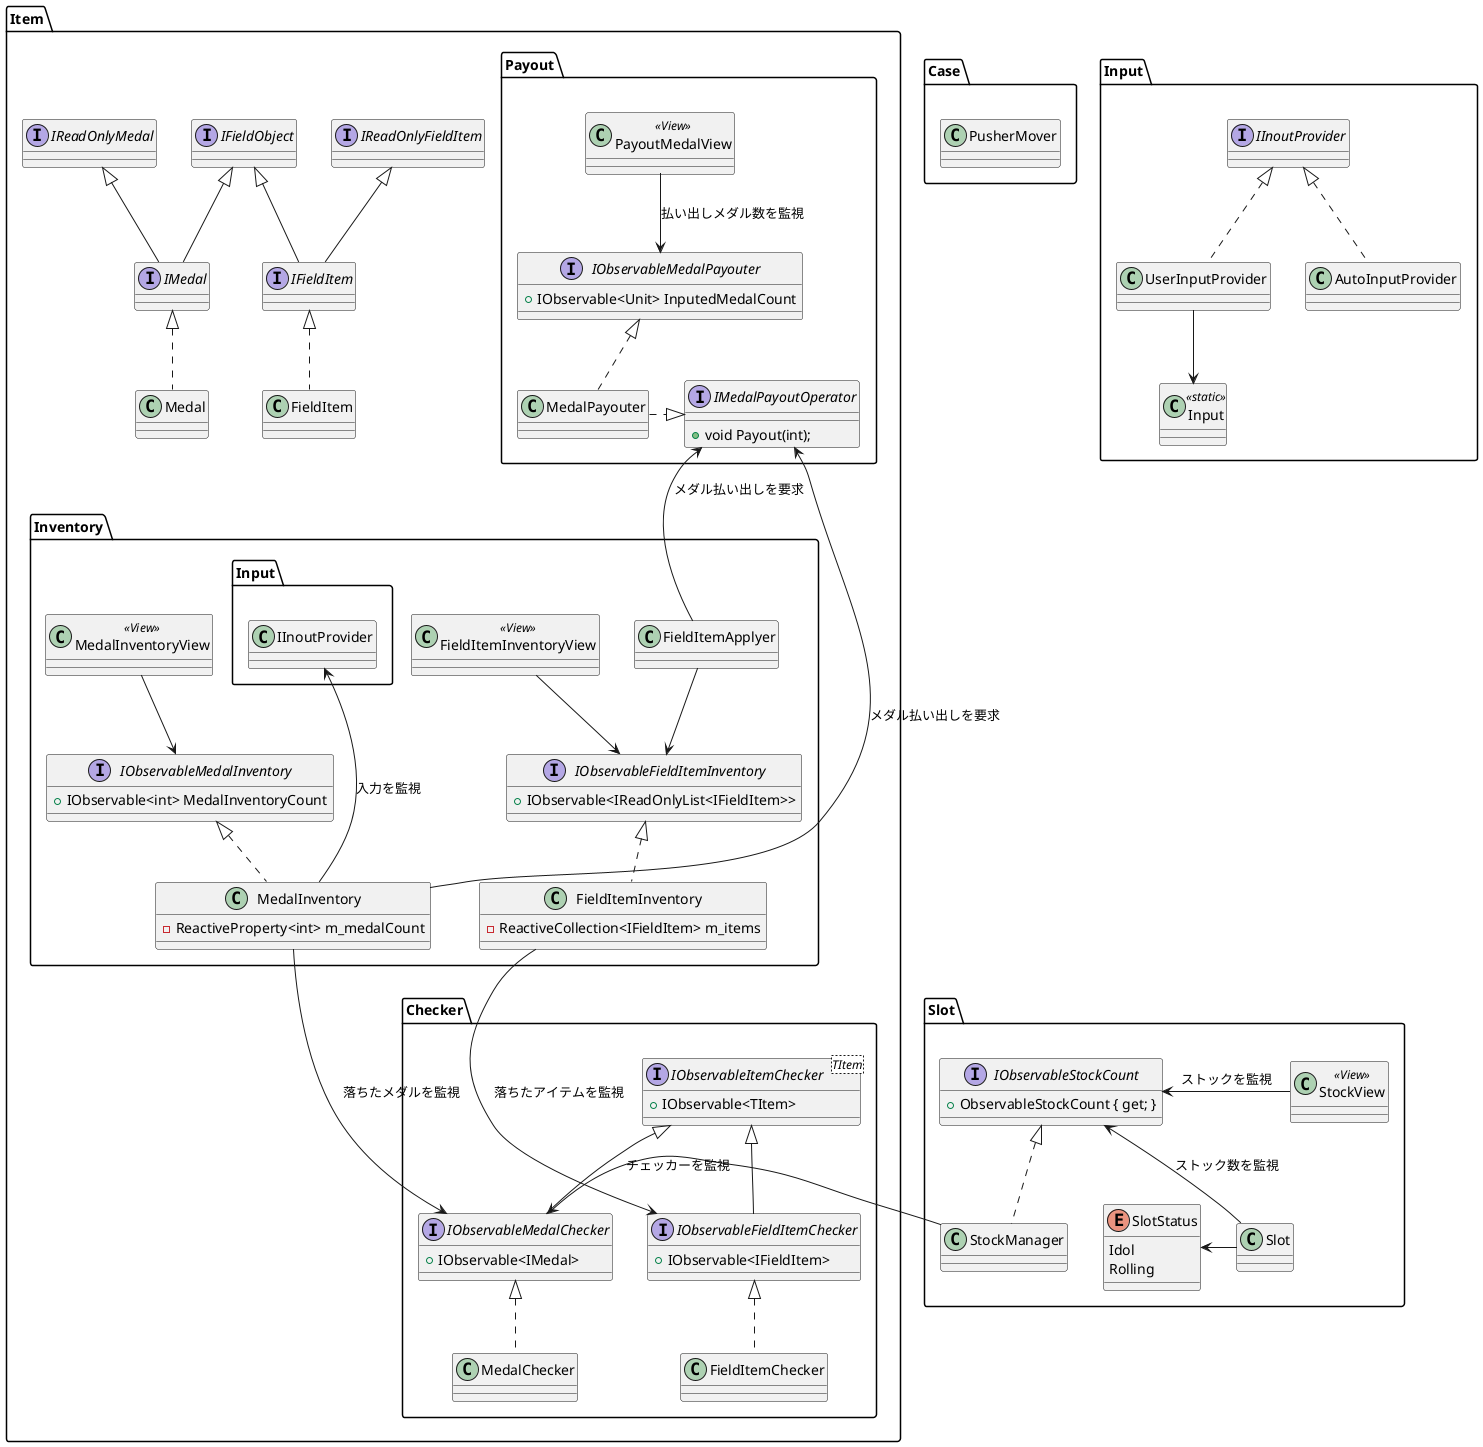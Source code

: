 @startuml MedalPusher

namespace Case{
    class PusherMover
}

namespace Item{
    interface IReadOnlyFieldItem
    interface IFieldItem
    class FieldItem
    IReadOnlyFieldItem <|-- IFieldItem
    IFieldItem <|.. FieldItem

    interface IReadOnlyMedal
    interface IMedal
    class Medal
    IReadOnlyMedal <|-- IMedal
    IMedal <|.. Medal

    interface IFieldObject
    IFieldObject <|-- IMedal
    IFieldObject <|-- IFieldItem
    
    namespace Checker{
        interface IObservableItemChecker<TItem>{
            +IObservable<TItem>
        }

        interface IObservableMedalChecker{
            +IObservable<IMedal>
        }
        class MedalChecker
        IObservableItemChecker <|-- IObservableMedalChecker
        IObservableMedalChecker <|.. MedalChecker

        interface IObservableFieldItemChecker{
            +IObservable<IFieldItem>
        }
        class FieldItemChecker
        IObservableItemChecker <|-- IObservableFieldItemChecker
        IObservableFieldItemChecker <|.. FieldItemChecker
    }
    
    namespace Payout{
        interface IObservableMedalPayouter{
            +IObservable<Unit> InputedMedalCount
        }
        interface IMedalPayoutOperator{
            +void Payout(int);
        }
        class MedalPayouter
        MedalPayouter .|> IMedalPayoutOperator
        IObservableMedalPayouter <|.. MedalPayouter

        class PayoutMedalView<<View>>
        PayoutMedalView --> IObservableMedalPayouter : 払い出しメダル数を監視

    }
    
    namespace Inventory{
        interface IObservableMedalInventory{
            +IObservable<int> MedalInventoryCount
        }
        class MedalInventory{
            -ReactiveProperty<int> m_medalCount
        }
        IObservableMedalInventory <|.. MedalInventory

        interface IObservableFieldItemInventory{
            +IObservable<IReadOnlyList<IFieldItem>> 
        }
        class FieldItemInventory{
            -ReactiveCollection<IFieldItem> m_items
        }
        IObservableFieldItemInventory <|.. FieldItemInventory

        MedalInventory ---> Item.Checker.IObservableMedalChecker : 落ちたメダルを監視
        FieldItemInventory ---> Item.Checker.IObservableFieldItemChecker : 落ちたアイテムを監視
        Input.IInoutProvider <--- MedalInventory : 入力を監視

        class FieldItemApplyer
        Item.Payout.IMedalPayoutOperator <-- FieldItemApplyer : メダル払い出しを要求

        class MedalInventoryView<<View>>
        MedalInventoryView --> IObservableMedalInventory
        class FieldItemInventoryView<<View>>
        FieldItemInventoryView --> IObservableFieldItemInventory

        FieldItemApplyer --> IObservableFieldItemInventory
        MedalInventory --> Item.Payout.IMedalPayoutOperator : メダル払い出しを要求
    }

    ' Item.Inventory.IObservableMedalCounter <- PayoutMedalView : 落下メダル数を監視
    ' Item.Payout.IObservableMedalPayouter <- PayoutMedalView : 投入メダル数を監視
}

namespace Input{
    interface IInoutProvider
    class UserInputProvider
    class AutoInputProvider
    class Input<<static>>
    IInoutProvider <|.. UserInputProvider
    IInoutProvider <|.. AutoInputProvider
    UserInputProvider --> Input
}

namespace Slot{
    class StockManager
    IObservableStockCount <|.. StockManager
    Item.Checker.IObservableMedalChecker <- StockManager : チェッカーを監視
    class Slot
    enum SlotStatus{
        Idol
        Rolling
    }
    IObservableStockCount <-- Slot : ストック数を監視

    ' ISlot <|.. Slot
    SlotStatus <- Slot

    interface IObservableStockCount{
        +ObservableStockCount { get; }
    }

    class StockView<<View>>
    IObservableStockCount <- StockView : ストックを監視

}


@enduml